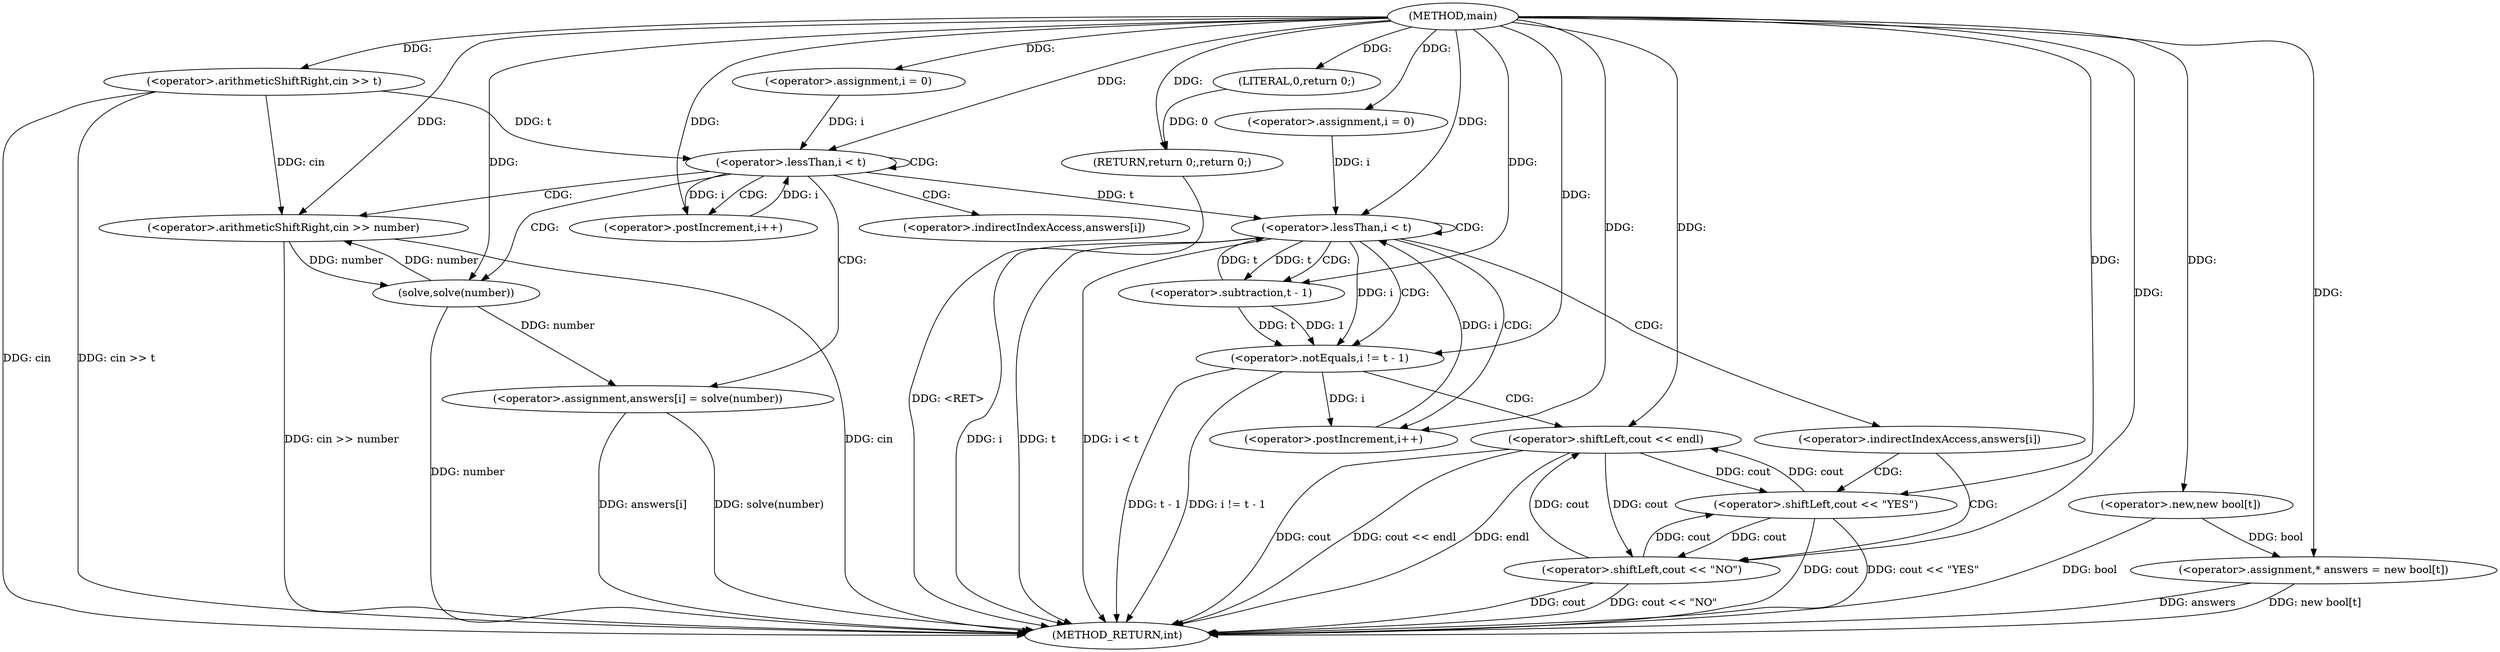 digraph "main" {  
"1000131" [label = "(METHOD,main)" ]
"1000199" [label = "(METHOD_RETURN,int)" ]
"1000134" [label = "(<operator>.arithmeticShiftRight,cin >> t)" ]
"1000138" [label = "(<operator>.assignment,* answers = new bool[t])" ]
"1000197" [label = "(RETURN,return 0;,return 0;)" ]
"1000145" [label = "(<operator>.assignment,i = 0)" ]
"1000148" [label = "(<operator>.lessThan,i < t)" ]
"1000151" [label = "(<operator>.postIncrement,i++)" ]
"1000165" [label = "(<operator>.assignment,i = 0)" ]
"1000168" [label = "(<operator>.lessThan,i < t)" ]
"1000171" [label = "(<operator>.postIncrement,i++)" ]
"1000198" [label = "(LITERAL,0,return 0;)" ]
"1000140" [label = "(<operator>.new,new bool[t])" ]
"1000154" [label = "(<operator>.arithmeticShiftRight,cin >> number)" ]
"1000157" [label = "(<operator>.assignment,answers[i] = solve(number))" ]
"1000188" [label = "(<operator>.notEquals,i != t - 1)" ]
"1000161" [label = "(solve,solve(number))" ]
"1000179" [label = "(<operator>.shiftLeft,cout << \"YES\")" ]
"1000194" [label = "(<operator>.shiftLeft,cout << endl)" ]
"1000184" [label = "(<operator>.shiftLeft,cout << \"NO\")" ]
"1000190" [label = "(<operator>.subtraction,t - 1)" ]
"1000158" [label = "(<operator>.indirectIndexAccess,answers[i])" ]
"1000175" [label = "(<operator>.indirectIndexAccess,answers[i])" ]
  "1000197" -> "1000199"  [ label = "DDG: <RET>"] 
  "1000134" -> "1000199"  [ label = "DDG: cin"] 
  "1000134" -> "1000199"  [ label = "DDG: cin >> t"] 
  "1000138" -> "1000199"  [ label = "DDG: answers"] 
  "1000138" -> "1000199"  [ label = "DDG: new bool[t]"] 
  "1000168" -> "1000199"  [ label = "DDG: i"] 
  "1000168" -> "1000199"  [ label = "DDG: t"] 
  "1000168" -> "1000199"  [ label = "DDG: i < t"] 
  "1000184" -> "1000199"  [ label = "DDG: cout"] 
  "1000184" -> "1000199"  [ label = "DDG: cout << \"NO\""] 
  "1000179" -> "1000199"  [ label = "DDG: cout"] 
  "1000179" -> "1000199"  [ label = "DDG: cout << \"YES\""] 
  "1000188" -> "1000199"  [ label = "DDG: t - 1"] 
  "1000188" -> "1000199"  [ label = "DDG: i != t - 1"] 
  "1000194" -> "1000199"  [ label = "DDG: cout"] 
  "1000194" -> "1000199"  [ label = "DDG: cout << endl"] 
  "1000154" -> "1000199"  [ label = "DDG: cin"] 
  "1000154" -> "1000199"  [ label = "DDG: cin >> number"] 
  "1000157" -> "1000199"  [ label = "DDG: answers[i]"] 
  "1000161" -> "1000199"  [ label = "DDG: number"] 
  "1000157" -> "1000199"  [ label = "DDG: solve(number)"] 
  "1000194" -> "1000199"  [ label = "DDG: endl"] 
  "1000140" -> "1000199"  [ label = "DDG: bool"] 
  "1000140" -> "1000138"  [ label = "DDG: bool"] 
  "1000198" -> "1000197"  [ label = "DDG: 0"] 
  "1000131" -> "1000197"  [ label = "DDG: "] 
  "1000131" -> "1000134"  [ label = "DDG: "] 
  "1000131" -> "1000138"  [ label = "DDG: "] 
  "1000131" -> "1000145"  [ label = "DDG: "] 
  "1000131" -> "1000165"  [ label = "DDG: "] 
  "1000131" -> "1000198"  [ label = "DDG: "] 
  "1000131" -> "1000140"  [ label = "DDG: "] 
  "1000145" -> "1000148"  [ label = "DDG: i"] 
  "1000151" -> "1000148"  [ label = "DDG: i"] 
  "1000131" -> "1000148"  [ label = "DDG: "] 
  "1000134" -> "1000148"  [ label = "DDG: t"] 
  "1000148" -> "1000151"  [ label = "DDG: i"] 
  "1000131" -> "1000151"  [ label = "DDG: "] 
  "1000161" -> "1000157"  [ label = "DDG: number"] 
  "1000165" -> "1000168"  [ label = "DDG: i"] 
  "1000171" -> "1000168"  [ label = "DDG: i"] 
  "1000131" -> "1000168"  [ label = "DDG: "] 
  "1000148" -> "1000168"  [ label = "DDG: t"] 
  "1000190" -> "1000168"  [ label = "DDG: t"] 
  "1000188" -> "1000171"  [ label = "DDG: i"] 
  "1000131" -> "1000171"  [ label = "DDG: "] 
  "1000134" -> "1000154"  [ label = "DDG: cin"] 
  "1000131" -> "1000154"  [ label = "DDG: "] 
  "1000161" -> "1000154"  [ label = "DDG: number"] 
  "1000154" -> "1000161"  [ label = "DDG: number"] 
  "1000131" -> "1000161"  [ label = "DDG: "] 
  "1000168" -> "1000188"  [ label = "DDG: i"] 
  "1000131" -> "1000188"  [ label = "DDG: "] 
  "1000190" -> "1000188"  [ label = "DDG: t"] 
  "1000190" -> "1000188"  [ label = "DDG: 1"] 
  "1000184" -> "1000179"  [ label = "DDG: cout"] 
  "1000194" -> "1000179"  [ label = "DDG: cout"] 
  "1000131" -> "1000179"  [ label = "DDG: "] 
  "1000168" -> "1000190"  [ label = "DDG: t"] 
  "1000131" -> "1000190"  [ label = "DDG: "] 
  "1000184" -> "1000194"  [ label = "DDG: cout"] 
  "1000179" -> "1000194"  [ label = "DDG: cout"] 
  "1000131" -> "1000194"  [ label = "DDG: "] 
  "1000179" -> "1000184"  [ label = "DDG: cout"] 
  "1000194" -> "1000184"  [ label = "DDG: cout"] 
  "1000131" -> "1000184"  [ label = "DDG: "] 
  "1000148" -> "1000158"  [ label = "CDG: "] 
  "1000148" -> "1000154"  [ label = "CDG: "] 
  "1000148" -> "1000161"  [ label = "CDG: "] 
  "1000148" -> "1000151"  [ label = "CDG: "] 
  "1000148" -> "1000148"  [ label = "CDG: "] 
  "1000148" -> "1000157"  [ label = "CDG: "] 
  "1000168" -> "1000168"  [ label = "CDG: "] 
  "1000168" -> "1000188"  [ label = "CDG: "] 
  "1000168" -> "1000190"  [ label = "CDG: "] 
  "1000168" -> "1000175"  [ label = "CDG: "] 
  "1000168" -> "1000171"  [ label = "CDG: "] 
  "1000175" -> "1000179"  [ label = "CDG: "] 
  "1000175" -> "1000184"  [ label = "CDG: "] 
  "1000188" -> "1000194"  [ label = "CDG: "] 
}
